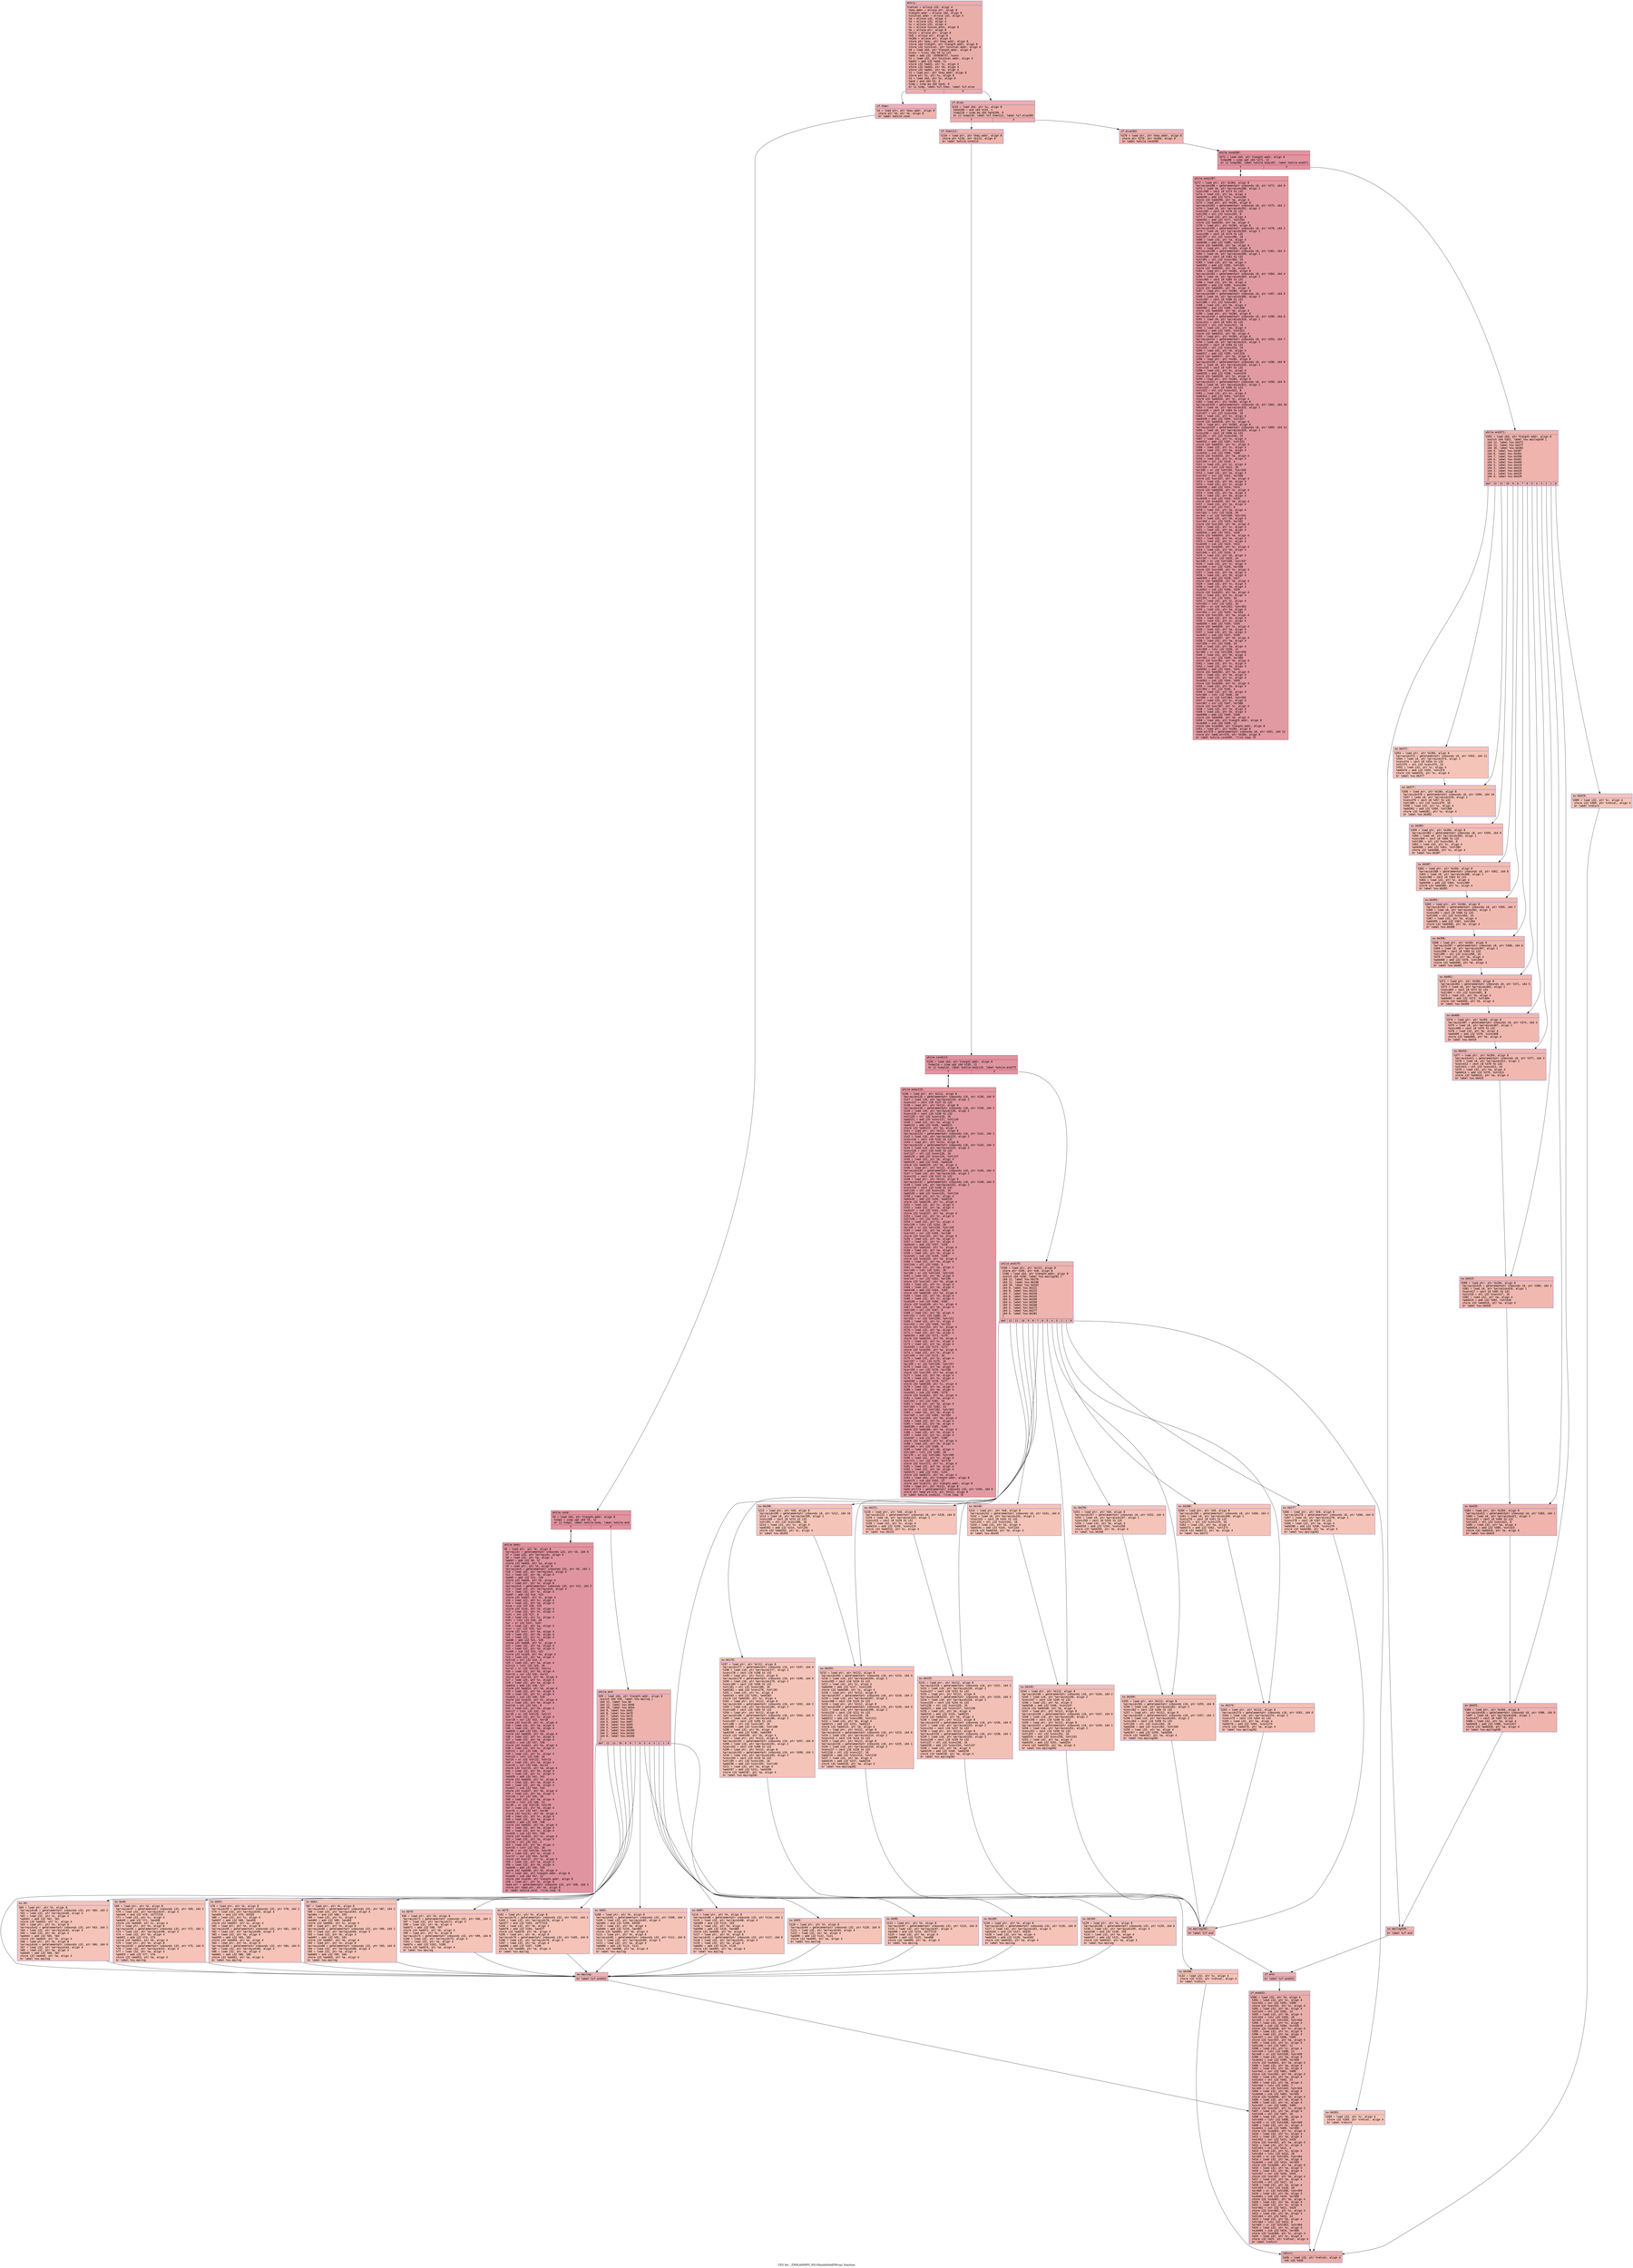 digraph "CFG for '_ZN9LAMMPS_NS10hashlittleEPKvmj' function" {
	label="CFG for '_ZN9LAMMPS_NS10hashlittleEPKvmj' function";

	Node0x5571cad119e0 [shape=record,color="#3d50c3ff", style=filled, fillcolor="#d0473d70" fontname="Courier",label="{entry:\l|  %retval = alloca i32, align 4\l  %key.addr = alloca ptr, align 8\l  %length.addr = alloca i64, align 8\l  %initval.addr = alloca i32, align 4\l  %a = alloca i32, align 4\l  %b = alloca i32, align 4\l  %c = alloca i32, align 4\l  %u = alloca %union.anon, align 8\l  %k = alloca ptr, align 8\l  %k112 = alloca ptr, align 8\l  %k8 = alloca ptr, align 8\l  %k284 = alloca ptr, align 8\l  store ptr %key, ptr %key.addr, align 8\l  store i64 %length, ptr %length.addr, align 8\l  store i32 %initval, ptr %initval.addr, align 4\l  %0 = load i64, ptr %length.addr, align 8\l  %conv = trunc i64 %0 to i32\l  %add = add i32 -559038737, %conv\l  %1 = load i32, ptr %initval.addr, align 4\l  %add1 = add i32 %add, %1\l  store i32 %add1, ptr %c, align 4\l  store i32 %add1, ptr %b, align 4\l  store i32 %add1, ptr %a, align 4\l  %2 = load ptr, ptr %key.addr, align 8\l  store ptr %2, ptr %u, align 8\l  %3 = load i64, ptr %u, align 8\l  %and = and i64 %3, 3\l  %cmp = icmp eq i64 %and, 0\l  br i1 %cmp, label %if.then, label %if.else\l|{<s0>T|<s1>F}}"];
	Node0x5571cad119e0:s0 -> Node0x5571cad15680[tooltip="entry -> if.then\nProbability 37.50%" ];
	Node0x5571cad119e0:s1 -> Node0x5571cad156f0[tooltip="entry -> if.else\nProbability 62.50%" ];
	Node0x5571cad15680 [shape=record,color="#3d50c3ff", style=filled, fillcolor="#d6524470" fontname="Courier",label="{if.then:\l|  %4 = load ptr, ptr %key.addr, align 8\l  store ptr %4, ptr %k, align 8\l  br label %while.cond\l}"];
	Node0x5571cad15680 -> Node0x5571cad15930[tooltip="if.then -> while.cond\nProbability 100.00%" ];
	Node0x5571cad15930 [shape=record,color="#b70d28ff", style=filled, fillcolor="#b70d2870" fontname="Courier",label="{while.cond:\l|  %5 = load i64, ptr %length.addr, align 8\l  %cmp2 = icmp ugt i64 %5, 12\l  br i1 %cmp2, label %while.body, label %while.end\l|{<s0>T|<s1>F}}"];
	Node0x5571cad15930:s0 -> Node0x5571cad15ea0[tooltip="while.cond -> while.body\nProbability 96.88%" ];
	Node0x5571cad15930:s1 -> Node0x5571cad15f20[tooltip="while.cond -> while.end\nProbability 3.12%" ];
	Node0x5571cad15ea0 [shape=record,color="#b70d28ff", style=filled, fillcolor="#b70d2870" fontname="Courier",label="{while.body:\l|  %6 = load ptr, ptr %k, align 8\l  %arrayidx = getelementptr inbounds i32, ptr %6, i64 0\l  %7 = load i32, ptr %arrayidx, align 4\l  %8 = load i32, ptr %a, align 4\l  %add3 = add i32 %8, %7\l  store i32 %add3, ptr %a, align 4\l  %9 = load ptr, ptr %k, align 8\l  %arrayidx4 = getelementptr inbounds i32, ptr %9, i64 1\l  %10 = load i32, ptr %arrayidx4, align 4\l  %11 = load i32, ptr %b, align 4\l  %add5 = add i32 %11, %10\l  store i32 %add5, ptr %b, align 4\l  %12 = load ptr, ptr %k, align 8\l  %arrayidx6 = getelementptr inbounds i32, ptr %12, i64 2\l  %13 = load i32, ptr %arrayidx6, align 4\l  %14 = load i32, ptr %c, align 4\l  %add7 = add i32 %14, %13\l  store i32 %add7, ptr %c, align 4\l  %15 = load i32, ptr %c, align 4\l  %16 = load i32, ptr %a, align 4\l  %sub = sub i32 %16, %15\l  store i32 %sub, ptr %a, align 4\l  %17 = load i32, ptr %c, align 4\l  %shl = shl i32 %17, 4\l  %18 = load i32, ptr %c, align 4\l  %shr = lshr i32 %18, 28\l  %or = or i32 %shl, %shr\l  %19 = load i32, ptr %a, align 4\l  %xor = xor i32 %19, %or\l  store i32 %xor, ptr %a, align 4\l  %20 = load i32, ptr %b, align 4\l  %21 = load i32, ptr %c, align 4\l  %add8 = add i32 %21, %20\l  store i32 %add8, ptr %c, align 4\l  %22 = load i32, ptr %a, align 4\l  %23 = load i32, ptr %b, align 4\l  %sub9 = sub i32 %23, %22\l  store i32 %sub9, ptr %b, align 4\l  %24 = load i32, ptr %a, align 4\l  %shl10 = shl i32 %24, 6\l  %25 = load i32, ptr %a, align 4\l  %shr11 = lshr i32 %25, 26\l  %or12 = or i32 %shl10, %shr11\l  %26 = load i32, ptr %b, align 4\l  %xor13 = xor i32 %26, %or12\l  store i32 %xor13, ptr %b, align 4\l  %27 = load i32, ptr %c, align 4\l  %28 = load i32, ptr %a, align 4\l  %add14 = add i32 %28, %27\l  store i32 %add14, ptr %a, align 4\l  %29 = load i32, ptr %b, align 4\l  %30 = load i32, ptr %c, align 4\l  %sub15 = sub i32 %30, %29\l  store i32 %sub15, ptr %c, align 4\l  %31 = load i32, ptr %b, align 4\l  %shl16 = shl i32 %31, 8\l  %32 = load i32, ptr %b, align 4\l  %shr17 = lshr i32 %32, 24\l  %or18 = or i32 %shl16, %shr17\l  %33 = load i32, ptr %c, align 4\l  %xor19 = xor i32 %33, %or18\l  store i32 %xor19, ptr %c, align 4\l  %34 = load i32, ptr %a, align 4\l  %35 = load i32, ptr %b, align 4\l  %add20 = add i32 %35, %34\l  store i32 %add20, ptr %b, align 4\l  %36 = load i32, ptr %c, align 4\l  %37 = load i32, ptr %a, align 4\l  %sub21 = sub i32 %37, %36\l  store i32 %sub21, ptr %a, align 4\l  %38 = load i32, ptr %c, align 4\l  %shl22 = shl i32 %38, 16\l  %39 = load i32, ptr %c, align 4\l  %shr23 = lshr i32 %39, 16\l  %or24 = or i32 %shl22, %shr23\l  %40 = load i32, ptr %a, align 4\l  %xor25 = xor i32 %40, %or24\l  store i32 %xor25, ptr %a, align 4\l  %41 = load i32, ptr %b, align 4\l  %42 = load i32, ptr %c, align 4\l  %add26 = add i32 %42, %41\l  store i32 %add26, ptr %c, align 4\l  %43 = load i32, ptr %a, align 4\l  %44 = load i32, ptr %b, align 4\l  %sub27 = sub i32 %44, %43\l  store i32 %sub27, ptr %b, align 4\l  %45 = load i32, ptr %a, align 4\l  %shl28 = shl i32 %45, 19\l  %46 = load i32, ptr %a, align 4\l  %shr29 = lshr i32 %46, 13\l  %or30 = or i32 %shl28, %shr29\l  %47 = load i32, ptr %b, align 4\l  %xor31 = xor i32 %47, %or30\l  store i32 %xor31, ptr %b, align 4\l  %48 = load i32, ptr %c, align 4\l  %49 = load i32, ptr %a, align 4\l  %add32 = add i32 %49, %48\l  store i32 %add32, ptr %a, align 4\l  %50 = load i32, ptr %b, align 4\l  %51 = load i32, ptr %c, align 4\l  %sub33 = sub i32 %51, %50\l  store i32 %sub33, ptr %c, align 4\l  %52 = load i32, ptr %b, align 4\l  %shl34 = shl i32 %52, 4\l  %53 = load i32, ptr %b, align 4\l  %shr35 = lshr i32 %53, 28\l  %or36 = or i32 %shl34, %shr35\l  %54 = load i32, ptr %c, align 4\l  %xor37 = xor i32 %54, %or36\l  store i32 %xor37, ptr %c, align 4\l  %55 = load i32, ptr %a, align 4\l  %56 = load i32, ptr %b, align 4\l  %add38 = add i32 %56, %55\l  store i32 %add38, ptr %b, align 4\l  %57 = load i64, ptr %length.addr, align 8\l  %sub39 = sub i64 %57, 12\l  store i64 %sub39, ptr %length.addr, align 8\l  %58 = load ptr, ptr %k, align 8\l  %add.ptr = getelementptr inbounds i32, ptr %58, i64 3\l  store ptr %add.ptr, ptr %k, align 8\l  br label %while.cond, !llvm.loop !6\l}"];
	Node0x5571cad15ea0 -> Node0x5571cad15930[tooltip="while.body -> while.cond\nProbability 100.00%" ];
	Node0x5571cad15f20 [shape=record,color="#3d50c3ff", style=filled, fillcolor="#d6524470" fontname="Courier",label="{while.end:\l|  %59 = load i64, ptr %length.addr, align 8\l  switch i64 %59, label %sw.epilog [\l    i64 12, label %sw.bb\l    i64 11, label %sw.bb46\l    i64 10, label %sw.bb54\l    i64 9, label %sw.bb62\l    i64 8, label %sw.bb70\l    i64 7, label %sw.bb75\l    i64 6, label %sw.bb81\l    i64 5, label %sw.bb87\l    i64 4, label %sw.bb93\l    i64 3, label %sw.bb96\l    i64 2, label %sw.bb100\l    i64 1, label %sw.bb104\l    i64 0, label %sw.bb108\l  ]\l|{<s0>def|<s1>12|<s2>11|<s3>10|<s4>9|<s5>8|<s6>7|<s7>6|<s8>5|<s9>4|<s10>3|<s11>2|<s12>1|<s13>0}}"];
	Node0x5571cad15f20:s0 -> Node0x5571cad1cce0[tooltip="while.end -> sw.epilog\nProbability 7.14%" ];
	Node0x5571cad15f20:s1 -> Node0x5571cad1cd60[tooltip="while.end -> sw.bb\nProbability 7.14%" ];
	Node0x5571cad15f20:s2 -> Node0x5571cad1ce00[tooltip="while.end -> sw.bb46\nProbability 7.14%" ];
	Node0x5571cad15f20:s3 -> Node0x5571cad1cf00[tooltip="while.end -> sw.bb54\nProbability 7.14%" ];
	Node0x5571cad15f20:s4 -> Node0x5571cad1d000[tooltip="while.end -> sw.bb62\nProbability 7.14%" ];
	Node0x5571cad15f20:s5 -> Node0x5571cad1d100[tooltip="while.end -> sw.bb70\nProbability 7.14%" ];
	Node0x5571cad15f20:s6 -> Node0x5571cad1d200[tooltip="while.end -> sw.bb75\nProbability 7.14%" ];
	Node0x5571cad15f20:s7 -> Node0x5571cad1d300[tooltip="while.end -> sw.bb81\nProbability 7.14%" ];
	Node0x5571cad15f20:s8 -> Node0x5571cad1d400[tooltip="while.end -> sw.bb87\nProbability 7.14%" ];
	Node0x5571cad15f20:s9 -> Node0x5571cad1d500[tooltip="while.end -> sw.bb93\nProbability 7.14%" ];
	Node0x5571cad15f20:s10 -> Node0x5571cad1d5d0[tooltip="while.end -> sw.bb96\nProbability 7.14%" ];
	Node0x5571cad15f20:s11 -> Node0x5571cad1d6a0[tooltip="while.end -> sw.bb100\nProbability 7.14%" ];
	Node0x5571cad15f20:s12 -> Node0x5571cad1d780[tooltip="while.end -> sw.bb104\nProbability 7.14%" ];
	Node0x5571cad15f20:s13 -> Node0x5571cad1d860[tooltip="while.end -> sw.bb108\nProbability 7.14%" ];
	Node0x5571cad1cd60 [shape=record,color="#3d50c3ff", style=filled, fillcolor="#e8765c70" fontname="Courier",label="{sw.bb:\l|  %60 = load ptr, ptr %k, align 8\l  %arrayidx40 = getelementptr inbounds i32, ptr %60, i64 2\l  %61 = load i32, ptr %arrayidx40, align 4\l  %62 = load i32, ptr %c, align 4\l  %add41 = add i32 %62, %61\l  store i32 %add41, ptr %c, align 4\l  %63 = load ptr, ptr %k, align 8\l  %arrayidx42 = getelementptr inbounds i32, ptr %63, i64 1\l  %64 = load i32, ptr %arrayidx42, align 4\l  %65 = load i32, ptr %b, align 4\l  %add43 = add i32 %65, %64\l  store i32 %add43, ptr %b, align 4\l  %66 = load ptr, ptr %k, align 8\l  %arrayidx44 = getelementptr inbounds i32, ptr %66, i64 0\l  %67 = load i32, ptr %arrayidx44, align 4\l  %68 = load i32, ptr %a, align 4\l  %add45 = add i32 %68, %67\l  store i32 %add45, ptr %a, align 4\l  br label %sw.epilog\l}"];
	Node0x5571cad1cd60 -> Node0x5571cad1cce0[tooltip="sw.bb -> sw.epilog\nProbability 100.00%" ];
	Node0x5571cad1ce00 [shape=record,color="#3d50c3ff", style=filled, fillcolor="#e8765c70" fontname="Courier",label="{sw.bb46:\l|  %69 = load ptr, ptr %k, align 8\l  %arrayidx47 = getelementptr inbounds i32, ptr %69, i64 2\l  %70 = load i32, ptr %arrayidx47, align 4\l  %and48 = and i32 %70, 16777215\l  %71 = load i32, ptr %c, align 4\l  %add49 = add i32 %71, %and48\l  store i32 %add49, ptr %c, align 4\l  %72 = load ptr, ptr %k, align 8\l  %arrayidx50 = getelementptr inbounds i32, ptr %72, i64 1\l  %73 = load i32, ptr %arrayidx50, align 4\l  %74 = load i32, ptr %b, align 4\l  %add51 = add i32 %74, %73\l  store i32 %add51, ptr %b, align 4\l  %75 = load ptr, ptr %k, align 8\l  %arrayidx52 = getelementptr inbounds i32, ptr %75, i64 0\l  %76 = load i32, ptr %arrayidx52, align 4\l  %77 = load i32, ptr %a, align 4\l  %add53 = add i32 %77, %76\l  store i32 %add53, ptr %a, align 4\l  br label %sw.epilog\l}"];
	Node0x5571cad1ce00 -> Node0x5571cad1cce0[tooltip="sw.bb46 -> sw.epilog\nProbability 100.00%" ];
	Node0x5571cad1cf00 [shape=record,color="#3d50c3ff", style=filled, fillcolor="#e8765c70" fontname="Courier",label="{sw.bb54:\l|  %78 = load ptr, ptr %k, align 8\l  %arrayidx55 = getelementptr inbounds i32, ptr %78, i64 2\l  %79 = load i32, ptr %arrayidx55, align 4\l  %and56 = and i32 %79, 65535\l  %80 = load i32, ptr %c, align 4\l  %add57 = add i32 %80, %and56\l  store i32 %add57, ptr %c, align 4\l  %81 = load ptr, ptr %k, align 8\l  %arrayidx58 = getelementptr inbounds i32, ptr %81, i64 1\l  %82 = load i32, ptr %arrayidx58, align 4\l  %83 = load i32, ptr %b, align 4\l  %add59 = add i32 %83, %82\l  store i32 %add59, ptr %b, align 4\l  %84 = load ptr, ptr %k, align 8\l  %arrayidx60 = getelementptr inbounds i32, ptr %84, i64 0\l  %85 = load i32, ptr %arrayidx60, align 4\l  %86 = load i32, ptr %a, align 4\l  %add61 = add i32 %86, %85\l  store i32 %add61, ptr %a, align 4\l  br label %sw.epilog\l}"];
	Node0x5571cad1cf00 -> Node0x5571cad1cce0[tooltip="sw.bb54 -> sw.epilog\nProbability 100.00%" ];
	Node0x5571cad1d000 [shape=record,color="#3d50c3ff", style=filled, fillcolor="#e8765c70" fontname="Courier",label="{sw.bb62:\l|  %87 = load ptr, ptr %k, align 8\l  %arrayidx63 = getelementptr inbounds i32, ptr %87, i64 2\l  %88 = load i32, ptr %arrayidx63, align 4\l  %and64 = and i32 %88, 255\l  %89 = load i32, ptr %c, align 4\l  %add65 = add i32 %89, %and64\l  store i32 %add65, ptr %c, align 4\l  %90 = load ptr, ptr %k, align 8\l  %arrayidx66 = getelementptr inbounds i32, ptr %90, i64 1\l  %91 = load i32, ptr %arrayidx66, align 4\l  %92 = load i32, ptr %b, align 4\l  %add67 = add i32 %92, %91\l  store i32 %add67, ptr %b, align 4\l  %93 = load ptr, ptr %k, align 8\l  %arrayidx68 = getelementptr inbounds i32, ptr %93, i64 0\l  %94 = load i32, ptr %arrayidx68, align 4\l  %95 = load i32, ptr %a, align 4\l  %add69 = add i32 %95, %94\l  store i32 %add69, ptr %a, align 4\l  br label %sw.epilog\l}"];
	Node0x5571cad1d000 -> Node0x5571cad1cce0[tooltip="sw.bb62 -> sw.epilog\nProbability 100.00%" ];
	Node0x5571cad1d100 [shape=record,color="#3d50c3ff", style=filled, fillcolor="#e8765c70" fontname="Courier",label="{sw.bb70:\l|  %96 = load ptr, ptr %k, align 8\l  %arrayidx71 = getelementptr inbounds i32, ptr %96, i64 1\l  %97 = load i32, ptr %arrayidx71, align 4\l  %98 = load i32, ptr %b, align 4\l  %add72 = add i32 %98, %97\l  store i32 %add72, ptr %b, align 4\l  %99 = load ptr, ptr %k, align 8\l  %arrayidx73 = getelementptr inbounds i32, ptr %99, i64 0\l  %100 = load i32, ptr %arrayidx73, align 4\l  %101 = load i32, ptr %a, align 4\l  %add74 = add i32 %101, %100\l  store i32 %add74, ptr %a, align 4\l  br label %sw.epilog\l}"];
	Node0x5571cad1d100 -> Node0x5571cad1cce0[tooltip="sw.bb70 -> sw.epilog\nProbability 100.00%" ];
	Node0x5571cad1d200 [shape=record,color="#3d50c3ff", style=filled, fillcolor="#e8765c70" fontname="Courier",label="{sw.bb75:\l|  %102 = load ptr, ptr %k, align 8\l  %arrayidx76 = getelementptr inbounds i32, ptr %102, i64 1\l  %103 = load i32, ptr %arrayidx76, align 4\l  %and77 = and i32 %103, 16777215\l  %104 = load i32, ptr %b, align 4\l  %add78 = add i32 %104, %and77\l  store i32 %add78, ptr %b, align 4\l  %105 = load ptr, ptr %k, align 8\l  %arrayidx79 = getelementptr inbounds i32, ptr %105, i64 0\l  %106 = load i32, ptr %arrayidx79, align 4\l  %107 = load i32, ptr %a, align 4\l  %add80 = add i32 %107, %106\l  store i32 %add80, ptr %a, align 4\l  br label %sw.epilog\l}"];
	Node0x5571cad1d200 -> Node0x5571cad1cce0[tooltip="sw.bb75 -> sw.epilog\nProbability 100.00%" ];
	Node0x5571cad1d300 [shape=record,color="#3d50c3ff", style=filled, fillcolor="#e8765c70" fontname="Courier",label="{sw.bb81:\l|  %108 = load ptr, ptr %k, align 8\l  %arrayidx82 = getelementptr inbounds i32, ptr %108, i64 1\l  %109 = load i32, ptr %arrayidx82, align 4\l  %and83 = and i32 %109, 65535\l  %110 = load i32, ptr %b, align 4\l  %add84 = add i32 %110, %and83\l  store i32 %add84, ptr %b, align 4\l  %111 = load ptr, ptr %k, align 8\l  %arrayidx85 = getelementptr inbounds i32, ptr %111, i64 0\l  %112 = load i32, ptr %arrayidx85, align 4\l  %113 = load i32, ptr %a, align 4\l  %add86 = add i32 %113, %112\l  store i32 %add86, ptr %a, align 4\l  br label %sw.epilog\l}"];
	Node0x5571cad1d300 -> Node0x5571cad1cce0[tooltip="sw.bb81 -> sw.epilog\nProbability 100.00%" ];
	Node0x5571cad1d400 [shape=record,color="#3d50c3ff", style=filled, fillcolor="#e8765c70" fontname="Courier",label="{sw.bb87:\l|  %114 = load ptr, ptr %k, align 8\l  %arrayidx88 = getelementptr inbounds i32, ptr %114, i64 1\l  %115 = load i32, ptr %arrayidx88, align 4\l  %and89 = and i32 %115, 255\l  %116 = load i32, ptr %b, align 4\l  %add90 = add i32 %116, %and89\l  store i32 %add90, ptr %b, align 4\l  %117 = load ptr, ptr %k, align 8\l  %arrayidx91 = getelementptr inbounds i32, ptr %117, i64 0\l  %118 = load i32, ptr %arrayidx91, align 4\l  %119 = load i32, ptr %a, align 4\l  %add92 = add i32 %119, %118\l  store i32 %add92, ptr %a, align 4\l  br label %sw.epilog\l}"];
	Node0x5571cad1d400 -> Node0x5571cad1cce0[tooltip="sw.bb87 -> sw.epilog\nProbability 100.00%" ];
	Node0x5571cad1d500 [shape=record,color="#3d50c3ff", style=filled, fillcolor="#e8765c70" fontname="Courier",label="{sw.bb93:\l|  %120 = load ptr, ptr %k, align 8\l  %arrayidx94 = getelementptr inbounds i32, ptr %120, i64 0\l  %121 = load i32, ptr %arrayidx94, align 4\l  %122 = load i32, ptr %a, align 4\l  %add95 = add i32 %122, %121\l  store i32 %add95, ptr %a, align 4\l  br label %sw.epilog\l}"];
	Node0x5571cad1d500 -> Node0x5571cad1cce0[tooltip="sw.bb93 -> sw.epilog\nProbability 100.00%" ];
	Node0x5571cad1d5d0 [shape=record,color="#3d50c3ff", style=filled, fillcolor="#e8765c70" fontname="Courier",label="{sw.bb96:\l|  %123 = load ptr, ptr %k, align 8\l  %arrayidx97 = getelementptr inbounds i32, ptr %123, i64 0\l  %124 = load i32, ptr %arrayidx97, align 4\l  %and98 = and i32 %124, 16777215\l  %125 = load i32, ptr %a, align 4\l  %add99 = add i32 %125, %and98\l  store i32 %add99, ptr %a, align 4\l  br label %sw.epilog\l}"];
	Node0x5571cad1d5d0 -> Node0x5571cad1cce0[tooltip="sw.bb96 -> sw.epilog\nProbability 100.00%" ];
	Node0x5571cad1d6a0 [shape=record,color="#3d50c3ff", style=filled, fillcolor="#e8765c70" fontname="Courier",label="{sw.bb100:\l|  %126 = load ptr, ptr %k, align 8\l  %arrayidx101 = getelementptr inbounds i32, ptr %126, i64 0\l  %127 = load i32, ptr %arrayidx101, align 4\l  %and102 = and i32 %127, 65535\l  %128 = load i32, ptr %a, align 4\l  %add103 = add i32 %128, %and102\l  store i32 %add103, ptr %a, align 4\l  br label %sw.epilog\l}"];
	Node0x5571cad1d6a0 -> Node0x5571cad1cce0[tooltip="sw.bb100 -> sw.epilog\nProbability 100.00%" ];
	Node0x5571cad1d780 [shape=record,color="#3d50c3ff", style=filled, fillcolor="#e8765c70" fontname="Courier",label="{sw.bb104:\l|  %129 = load ptr, ptr %k, align 8\l  %arrayidx105 = getelementptr inbounds i32, ptr %129, i64 0\l  %130 = load i32, ptr %arrayidx105, align 4\l  %and106 = and i32 %130, 255\l  %131 = load i32, ptr %a, align 4\l  %add107 = add i32 %131, %and106\l  store i32 %add107, ptr %a, align 4\l  br label %sw.epilog\l}"];
	Node0x5571cad1d780 -> Node0x5571cad1cce0[tooltip="sw.bb104 -> sw.epilog\nProbability 100.00%" ];
	Node0x5571cad1d860 [shape=record,color="#3d50c3ff", style=filled, fillcolor="#e8765c70" fontname="Courier",label="{sw.bb108:\l|  %132 = load i32, ptr %c, align 4\l  store i32 %132, ptr %retval, align 4\l  br label %return\l}"];
	Node0x5571cad1d860 -> Node0x5571cad25780[tooltip="sw.bb108 -> return\nProbability 100.00%" ];
	Node0x5571cad1cce0 [shape=record,color="#3d50c3ff", style=filled, fillcolor="#d6524470" fontname="Courier",label="{sw.epilog:\l|  br label %if.end431\l}"];
	Node0x5571cad1cce0 -> Node0x5571cad25860[tooltip="sw.epilog -> if.end431\nProbability 100.00%" ];
	Node0x5571cad156f0 [shape=record,color="#3d50c3ff", style=filled, fillcolor="#d24b4070" fontname="Courier",label="{if.else:\l|  %133 = load i64, ptr %u, align 8\l  %and109 = and i64 %133, 1\l  %cmp110 = icmp eq i64 %and109, 0\l  br i1 %cmp110, label %if.then111, label %if.else283\l|{<s0>T|<s1>F}}"];
	Node0x5571cad156f0:s0 -> Node0x5571cad25b30[tooltip="if.else -> if.then111\nProbability 50.00%" ];
	Node0x5571cad156f0:s1 -> Node0x5571cad25bb0[tooltip="if.else -> if.else283\nProbability 50.00%" ];
	Node0x5571cad25b30 [shape=record,color="#3d50c3ff", style=filled, fillcolor="#d8564670" fontname="Courier",label="{if.then111:\l|  %134 = load ptr, ptr %key.addr, align 8\l  store ptr %134, ptr %k112, align 8\l  br label %while.cond113\l}"];
	Node0x5571cad25b30 -> Node0x5571cad25e00[tooltip="if.then111 -> while.cond113\nProbability 100.00%" ];
	Node0x5571cad25e00 [shape=record,color="#b70d28ff", style=filled, fillcolor="#b70d2870" fontname="Courier",label="{while.cond113:\l|  %135 = load i64, ptr %length.addr, align 8\l  %cmp114 = icmp ugt i64 %135, 12\l  br i1 %cmp114, label %while.body115, label %while.end175\l|{<s0>T|<s1>F}}"];
	Node0x5571cad25e00:s0 -> Node0x5571cad26020[tooltip="while.cond113 -> while.body115\nProbability 96.88%" ];
	Node0x5571cad25e00:s1 -> Node0x5571cad260a0[tooltip="while.cond113 -> while.end175\nProbability 3.12%" ];
	Node0x5571cad26020 [shape=record,color="#b70d28ff", style=filled, fillcolor="#bb1b2c70" fontname="Courier",label="{while.body115:\l|  %136 = load ptr, ptr %k112, align 8\l  %arrayidx116 = getelementptr inbounds i16, ptr %136, i64 0\l  %137 = load i16, ptr %arrayidx116, align 2\l  %conv117 = zext i16 %137 to i32\l  %138 = load ptr, ptr %k112, align 8\l  %arrayidx118 = getelementptr inbounds i16, ptr %138, i64 1\l  %139 = load i16, ptr %arrayidx118, align 2\l  %conv119 = zext i16 %139 to i32\l  %shl120 = shl i32 %conv119, 16\l  %add121 = add i32 %conv117, %shl120\l  %140 = load i32, ptr %a, align 4\l  %add122 = add i32 %140, %add121\l  store i32 %add122, ptr %a, align 4\l  %141 = load ptr, ptr %k112, align 8\l  %arrayidx123 = getelementptr inbounds i16, ptr %141, i64 2\l  %142 = load i16, ptr %arrayidx123, align 2\l  %conv124 = zext i16 %142 to i32\l  %143 = load ptr, ptr %k112, align 8\l  %arrayidx125 = getelementptr inbounds i16, ptr %143, i64 3\l  %144 = load i16, ptr %arrayidx125, align 2\l  %conv126 = zext i16 %144 to i32\l  %shl127 = shl i32 %conv126, 16\l  %add128 = add i32 %conv124, %shl127\l  %145 = load i32, ptr %b, align 4\l  %add129 = add i32 %145, %add128\l  store i32 %add129, ptr %b, align 4\l  %146 = load ptr, ptr %k112, align 8\l  %arrayidx130 = getelementptr inbounds i16, ptr %146, i64 4\l  %147 = load i16, ptr %arrayidx130, align 2\l  %conv131 = zext i16 %147 to i32\l  %148 = load ptr, ptr %k112, align 8\l  %arrayidx132 = getelementptr inbounds i16, ptr %148, i64 5\l  %149 = load i16, ptr %arrayidx132, align 2\l  %conv133 = zext i16 %149 to i32\l  %shl134 = shl i32 %conv133, 16\l  %add135 = add i32 %conv131, %shl134\l  %150 = load i32, ptr %c, align 4\l  %add136 = add i32 %150, %add135\l  store i32 %add136, ptr %c, align 4\l  %151 = load i32, ptr %c, align 4\l  %152 = load i32, ptr %a, align 4\l  %sub137 = sub i32 %152, %151\l  store i32 %sub137, ptr %a, align 4\l  %153 = load i32, ptr %c, align 4\l  %shl138 = shl i32 %153, 4\l  %154 = load i32, ptr %c, align 4\l  %shr139 = lshr i32 %154, 28\l  %or140 = or i32 %shl138, %shr139\l  %155 = load i32, ptr %a, align 4\l  %xor141 = xor i32 %155, %or140\l  store i32 %xor141, ptr %a, align 4\l  %156 = load i32, ptr %b, align 4\l  %157 = load i32, ptr %c, align 4\l  %add142 = add i32 %157, %156\l  store i32 %add142, ptr %c, align 4\l  %158 = load i32, ptr %a, align 4\l  %159 = load i32, ptr %b, align 4\l  %sub143 = sub i32 %159, %158\l  store i32 %sub143, ptr %b, align 4\l  %160 = load i32, ptr %a, align 4\l  %shl144 = shl i32 %160, 6\l  %161 = load i32, ptr %a, align 4\l  %shr145 = lshr i32 %161, 26\l  %or146 = or i32 %shl144, %shr145\l  %162 = load i32, ptr %b, align 4\l  %xor147 = xor i32 %162, %or146\l  store i32 %xor147, ptr %b, align 4\l  %163 = load i32, ptr %c, align 4\l  %164 = load i32, ptr %a, align 4\l  %add148 = add i32 %164, %163\l  store i32 %add148, ptr %a, align 4\l  %165 = load i32, ptr %b, align 4\l  %166 = load i32, ptr %c, align 4\l  %sub149 = sub i32 %166, %165\l  store i32 %sub149, ptr %c, align 4\l  %167 = load i32, ptr %b, align 4\l  %shl150 = shl i32 %167, 8\l  %168 = load i32, ptr %b, align 4\l  %shr151 = lshr i32 %168, 24\l  %or152 = or i32 %shl150, %shr151\l  %169 = load i32, ptr %c, align 4\l  %xor153 = xor i32 %169, %or152\l  store i32 %xor153, ptr %c, align 4\l  %170 = load i32, ptr %a, align 4\l  %171 = load i32, ptr %b, align 4\l  %add154 = add i32 %171, %170\l  store i32 %add154, ptr %b, align 4\l  %172 = load i32, ptr %c, align 4\l  %173 = load i32, ptr %a, align 4\l  %sub155 = sub i32 %173, %172\l  store i32 %sub155, ptr %a, align 4\l  %174 = load i32, ptr %c, align 4\l  %shl156 = shl i32 %174, 16\l  %175 = load i32, ptr %c, align 4\l  %shr157 = lshr i32 %175, 16\l  %or158 = or i32 %shl156, %shr157\l  %176 = load i32, ptr %a, align 4\l  %xor159 = xor i32 %176, %or158\l  store i32 %xor159, ptr %a, align 4\l  %177 = load i32, ptr %b, align 4\l  %178 = load i32, ptr %c, align 4\l  %add160 = add i32 %178, %177\l  store i32 %add160, ptr %c, align 4\l  %179 = load i32, ptr %a, align 4\l  %180 = load i32, ptr %b, align 4\l  %sub161 = sub i32 %180, %179\l  store i32 %sub161, ptr %b, align 4\l  %181 = load i32, ptr %a, align 4\l  %shl162 = shl i32 %181, 19\l  %182 = load i32, ptr %a, align 4\l  %shr163 = lshr i32 %182, 13\l  %or164 = or i32 %shl162, %shr163\l  %183 = load i32, ptr %b, align 4\l  %xor165 = xor i32 %183, %or164\l  store i32 %xor165, ptr %b, align 4\l  %184 = load i32, ptr %c, align 4\l  %185 = load i32, ptr %a, align 4\l  %add166 = add i32 %185, %184\l  store i32 %add166, ptr %a, align 4\l  %186 = load i32, ptr %b, align 4\l  %187 = load i32, ptr %c, align 4\l  %sub167 = sub i32 %187, %186\l  store i32 %sub167, ptr %c, align 4\l  %188 = load i32, ptr %b, align 4\l  %shl168 = shl i32 %188, 4\l  %189 = load i32, ptr %b, align 4\l  %shr169 = lshr i32 %189, 28\l  %or170 = or i32 %shl168, %shr169\l  %190 = load i32, ptr %c, align 4\l  %xor171 = xor i32 %190, %or170\l  store i32 %xor171, ptr %c, align 4\l  %191 = load i32, ptr %a, align 4\l  %192 = load i32, ptr %b, align 4\l  %add172 = add i32 %192, %191\l  store i32 %add172, ptr %b, align 4\l  %193 = load i64, ptr %length.addr, align 8\l  %sub173 = sub i64 %193, 12\l  store i64 %sub173, ptr %length.addr, align 8\l  %194 = load ptr, ptr %k112, align 8\l  %add.ptr174 = getelementptr inbounds i16, ptr %194, i64 6\l  store ptr %add.ptr174, ptr %k112, align 8\l  br label %while.cond113, !llvm.loop !8\l}"];
	Node0x5571cad26020 -> Node0x5571cad25e00[tooltip="while.body115 -> while.cond113\nProbability 100.00%" ];
	Node0x5571cad260a0 [shape=record,color="#3d50c3ff", style=filled, fillcolor="#d8564670" fontname="Courier",label="{while.end175:\l|  %195 = load ptr, ptr %k112, align 8\l  store ptr %195, ptr %k8, align 8\l  %196 = load i64, ptr %length.addr, align 8\l  switch i64 %196, label %sw.epilog282 [\l    i64 12, label %sw.bb176\l    i64 11, label %sw.bb198\l    i64 10, label %sw.bb203\l    i64 9, label %sw.bb221\l    i64 8, label %sw.bb225\l    i64 7, label %sw.bb240\l    i64 6, label %sw.bb245\l    i64 5, label %sw.bb256\l    i64 4, label %sw.bb260\l    i64 3, label %sw.bb268\l    i64 2, label %sw.bb273\l    i64 1, label %sw.bb277\l    i64 0, label %sw.bb281\l  ]\l|{<s0>def|<s1>12|<s2>11|<s3>10|<s4>9|<s5>8|<s6>7|<s7>6|<s8>5|<s9>4|<s10>3|<s11>2|<s12>1|<s13>0}}"];
	Node0x5571cad260a0:s0 -> Node0x5571cad221e0[tooltip="while.end175 -> sw.epilog282\nProbability 7.14%" ];
	Node0x5571cad260a0:s1 -> Node0x5571cad22260[tooltip="while.end175 -> sw.bb176\nProbability 7.14%" ];
	Node0x5571cad260a0:s2 -> Node0x5571cad222e0[tooltip="while.end175 -> sw.bb198\nProbability 7.14%" ];
	Node0x5571cad260a0:s3 -> Node0x5571cad22360[tooltip="while.end175 -> sw.bb203\nProbability 7.14%" ];
	Node0x5571cad260a0:s4 -> Node0x5571cad223e0[tooltip="while.end175 -> sw.bb221\nProbability 7.14%" ];
	Node0x5571cad260a0:s5 -> Node0x5571cad22460[tooltip="while.end175 -> sw.bb225\nProbability 7.14%" ];
	Node0x5571cad260a0:s6 -> Node0x5571cad224e0[tooltip="while.end175 -> sw.bb240\nProbability 7.14%" ];
	Node0x5571cad260a0:s7 -> Node0x5571cad22560[tooltip="while.end175 -> sw.bb245\nProbability 7.14%" ];
	Node0x5571cad260a0:s8 -> Node0x5571cad225e0[tooltip="while.end175 -> sw.bb256\nProbability 7.14%" ];
	Node0x5571cad260a0:s9 -> Node0x5571cad22660[tooltip="while.end175 -> sw.bb260\nProbability 7.14%" ];
	Node0x5571cad260a0:s10 -> Node0x5571cad226e0[tooltip="while.end175 -> sw.bb268\nProbability 7.14%" ];
	Node0x5571cad260a0:s11 -> Node0x5571cad22760[tooltip="while.end175 -> sw.bb273\nProbability 7.14%" ];
	Node0x5571cad260a0:s12 -> Node0x5571cad227e0[tooltip="while.end175 -> sw.bb277\nProbability 7.14%" ];
	Node0x5571cad260a0:s13 -> Node0x5571cad22860[tooltip="while.end175 -> sw.bb281\nProbability 7.14%" ];
	Node0x5571cad22260 [shape=record,color="#3d50c3ff", style=filled, fillcolor="#e97a5f70" fontname="Courier",label="{sw.bb176:\l|  %197 = load ptr, ptr %k112, align 8\l  %arrayidx177 = getelementptr inbounds i16, ptr %197, i64 4\l  %198 = load i16, ptr %arrayidx177, align 2\l  %conv178 = zext i16 %198 to i32\l  %199 = load ptr, ptr %k112, align 8\l  %arrayidx179 = getelementptr inbounds i16, ptr %199, i64 5\l  %200 = load i16, ptr %arrayidx179, align 2\l  %conv180 = zext i16 %200 to i32\l  %shl181 = shl i32 %conv180, 16\l  %add182 = add i32 %conv178, %shl181\l  %201 = load i32, ptr %c, align 4\l  %add183 = add i32 %201, %add182\l  store i32 %add183, ptr %c, align 4\l  %202 = load ptr, ptr %k112, align 8\l  %arrayidx184 = getelementptr inbounds i16, ptr %202, i64 2\l  %203 = load i16, ptr %arrayidx184, align 2\l  %conv185 = zext i16 %203 to i32\l  %204 = load ptr, ptr %k112, align 8\l  %arrayidx186 = getelementptr inbounds i16, ptr %204, i64 3\l  %205 = load i16, ptr %arrayidx186, align 2\l  %conv187 = zext i16 %205 to i32\l  %shl188 = shl i32 %conv187, 16\l  %add189 = add i32 %conv185, %shl188\l  %206 = load i32, ptr %b, align 4\l  %add190 = add i32 %206, %add189\l  store i32 %add190, ptr %b, align 4\l  %207 = load ptr, ptr %k112, align 8\l  %arrayidx191 = getelementptr inbounds i16, ptr %207, i64 0\l  %208 = load i16, ptr %arrayidx191, align 2\l  %conv192 = zext i16 %208 to i32\l  %209 = load ptr, ptr %k112, align 8\l  %arrayidx193 = getelementptr inbounds i16, ptr %209, i64 1\l  %210 = load i16, ptr %arrayidx193, align 2\l  %conv194 = zext i16 %210 to i32\l  %shl195 = shl i32 %conv194, 16\l  %add196 = add i32 %conv192, %shl195\l  %211 = load i32, ptr %a, align 4\l  %add197 = add i32 %211, %add196\l  store i32 %add197, ptr %a, align 4\l  br label %sw.epilog282\l}"];
	Node0x5571cad22260 -> Node0x5571cad221e0[tooltip="sw.bb176 -> sw.epilog282\nProbability 100.00%" ];
	Node0x5571cad222e0 [shape=record,color="#3d50c3ff", style=filled, fillcolor="#e97a5f70" fontname="Courier",label="{sw.bb198:\l|  %212 = load ptr, ptr %k8, align 8\l  %arrayidx199 = getelementptr inbounds i8, ptr %212, i64 10\l  %213 = load i8, ptr %arrayidx199, align 1\l  %conv200 = zext i8 %213 to i32\l  %shl201 = shl i32 %conv200, 16\l  %214 = load i32, ptr %c, align 4\l  %add202 = add i32 %214, %shl201\l  store i32 %add202, ptr %c, align 4\l  br label %sw.bb203\l}"];
	Node0x5571cad222e0 -> Node0x5571cad22360[tooltip="sw.bb198 -> sw.bb203\nProbability 100.00%" ];
	Node0x5571cad22360 [shape=record,color="#3d50c3ff", style=filled, fillcolor="#e5705870" fontname="Courier",label="{sw.bb203:\l|  %215 = load ptr, ptr %k112, align 8\l  %arrayidx204 = getelementptr inbounds i16, ptr %215, i64 4\l  %216 = load i16, ptr %arrayidx204, align 2\l  %conv205 = zext i16 %216 to i32\l  %217 = load i32, ptr %c, align 4\l  %add206 = add i32 %217, %conv205\l  store i32 %add206, ptr %c, align 4\l  %218 = load ptr, ptr %k112, align 8\l  %arrayidx207 = getelementptr inbounds i16, ptr %218, i64 2\l  %219 = load i16, ptr %arrayidx207, align 2\l  %conv208 = zext i16 %219 to i32\l  %220 = load ptr, ptr %k112, align 8\l  %arrayidx209 = getelementptr inbounds i16, ptr %220, i64 3\l  %221 = load i16, ptr %arrayidx209, align 2\l  %conv210 = zext i16 %221 to i32\l  %shl211 = shl i32 %conv210, 16\l  %add212 = add i32 %conv208, %shl211\l  %222 = load i32, ptr %b, align 4\l  %add213 = add i32 %222, %add212\l  store i32 %add213, ptr %b, align 4\l  %223 = load ptr, ptr %k112, align 8\l  %arrayidx214 = getelementptr inbounds i16, ptr %223, i64 0\l  %224 = load i16, ptr %arrayidx214, align 2\l  %conv215 = zext i16 %224 to i32\l  %225 = load ptr, ptr %k112, align 8\l  %arrayidx216 = getelementptr inbounds i16, ptr %225, i64 1\l  %226 = load i16, ptr %arrayidx216, align 2\l  %conv217 = zext i16 %226 to i32\l  %shl218 = shl i32 %conv217, 16\l  %add219 = add i32 %conv215, %shl218\l  %227 = load i32, ptr %a, align 4\l  %add220 = add i32 %227, %add219\l  store i32 %add220, ptr %a, align 4\l  br label %sw.epilog282\l}"];
	Node0x5571cad22360 -> Node0x5571cad221e0[tooltip="sw.bb203 -> sw.epilog282\nProbability 100.00%" ];
	Node0x5571cad223e0 [shape=record,color="#3d50c3ff", style=filled, fillcolor="#e97a5f70" fontname="Courier",label="{sw.bb221:\l|  %228 = load ptr, ptr %k8, align 8\l  %arrayidx222 = getelementptr inbounds i8, ptr %228, i64 8\l  %229 = load i8, ptr %arrayidx222, align 1\l  %conv223 = zext i8 %229 to i32\l  %230 = load i32, ptr %c, align 4\l  %add224 = add i32 %230, %conv223\l  store i32 %add224, ptr %c, align 4\l  br label %sw.bb225\l}"];
	Node0x5571cad223e0 -> Node0x5571cad22460[tooltip="sw.bb221 -> sw.bb225\nProbability 100.00%" ];
	Node0x5571cad22460 [shape=record,color="#3d50c3ff", style=filled, fillcolor="#e5705870" fontname="Courier",label="{sw.bb225:\l|  %231 = load ptr, ptr %k112, align 8\l  %arrayidx226 = getelementptr inbounds i16, ptr %231, i64 2\l  %232 = load i16, ptr %arrayidx226, align 2\l  %conv227 = zext i16 %232 to i32\l  %233 = load ptr, ptr %k112, align 8\l  %arrayidx228 = getelementptr inbounds i16, ptr %233, i64 3\l  %234 = load i16, ptr %arrayidx228, align 2\l  %conv229 = zext i16 %234 to i32\l  %shl230 = shl i32 %conv229, 16\l  %add231 = add i32 %conv227, %shl230\l  %235 = load i32, ptr %b, align 4\l  %add232 = add i32 %235, %add231\l  store i32 %add232, ptr %b, align 4\l  %236 = load ptr, ptr %k112, align 8\l  %arrayidx233 = getelementptr inbounds i16, ptr %236, i64 0\l  %237 = load i16, ptr %arrayidx233, align 2\l  %conv234 = zext i16 %237 to i32\l  %238 = load ptr, ptr %k112, align 8\l  %arrayidx235 = getelementptr inbounds i16, ptr %238, i64 1\l  %239 = load i16, ptr %arrayidx235, align 2\l  %conv236 = zext i16 %239 to i32\l  %shl237 = shl i32 %conv236, 16\l  %add238 = add i32 %conv234, %shl237\l  %240 = load i32, ptr %a, align 4\l  %add239 = add i32 %240, %add238\l  store i32 %add239, ptr %a, align 4\l  br label %sw.epilog282\l}"];
	Node0x5571cad22460 -> Node0x5571cad221e0[tooltip="sw.bb225 -> sw.epilog282\nProbability 100.00%" ];
	Node0x5571cad224e0 [shape=record,color="#3d50c3ff", style=filled, fillcolor="#e97a5f70" fontname="Courier",label="{sw.bb240:\l|  %241 = load ptr, ptr %k8, align 8\l  %arrayidx241 = getelementptr inbounds i8, ptr %241, i64 6\l  %242 = load i8, ptr %arrayidx241, align 1\l  %conv242 = zext i8 %242 to i32\l  %shl243 = shl i32 %conv242, 16\l  %243 = load i32, ptr %b, align 4\l  %add244 = add i32 %243, %shl243\l  store i32 %add244, ptr %b, align 4\l  br label %sw.bb245\l}"];
	Node0x5571cad224e0 -> Node0x5571cad22560[tooltip="sw.bb240 -> sw.bb245\nProbability 100.00%" ];
	Node0x5571cad22560 [shape=record,color="#3d50c3ff", style=filled, fillcolor="#e5705870" fontname="Courier",label="{sw.bb245:\l|  %244 = load ptr, ptr %k112, align 8\l  %arrayidx246 = getelementptr inbounds i16, ptr %244, i64 2\l  %245 = load i16, ptr %arrayidx246, align 2\l  %conv247 = zext i16 %245 to i32\l  %246 = load i32, ptr %b, align 4\l  %add248 = add i32 %246, %conv247\l  store i32 %add248, ptr %b, align 4\l  %247 = load ptr, ptr %k112, align 8\l  %arrayidx249 = getelementptr inbounds i16, ptr %247, i64 0\l  %248 = load i16, ptr %arrayidx249, align 2\l  %conv250 = zext i16 %248 to i32\l  %249 = load ptr, ptr %k112, align 8\l  %arrayidx251 = getelementptr inbounds i16, ptr %249, i64 1\l  %250 = load i16, ptr %arrayidx251, align 2\l  %conv252 = zext i16 %250 to i32\l  %shl253 = shl i32 %conv252, 16\l  %add254 = add i32 %conv250, %shl253\l  %251 = load i32, ptr %a, align 4\l  %add255 = add i32 %251, %add254\l  store i32 %add255, ptr %a, align 4\l  br label %sw.epilog282\l}"];
	Node0x5571cad22560 -> Node0x5571cad221e0[tooltip="sw.bb245 -> sw.epilog282\nProbability 100.00%" ];
	Node0x5571cad225e0 [shape=record,color="#3d50c3ff", style=filled, fillcolor="#e97a5f70" fontname="Courier",label="{sw.bb256:\l|  %252 = load ptr, ptr %k8, align 8\l  %arrayidx257 = getelementptr inbounds i8, ptr %252, i64 4\l  %253 = load i8, ptr %arrayidx257, align 1\l  %conv258 = zext i8 %253 to i32\l  %254 = load i32, ptr %b, align 4\l  %add259 = add i32 %254, %conv258\l  store i32 %add259, ptr %b, align 4\l  br label %sw.bb260\l}"];
	Node0x5571cad225e0 -> Node0x5571cad22660[tooltip="sw.bb256 -> sw.bb260\nProbability 100.00%" ];
	Node0x5571cad22660 [shape=record,color="#3d50c3ff", style=filled, fillcolor="#e5705870" fontname="Courier",label="{sw.bb260:\l|  %255 = load ptr, ptr %k112, align 8\l  %arrayidx261 = getelementptr inbounds i16, ptr %255, i64 0\l  %256 = load i16, ptr %arrayidx261, align 2\l  %conv262 = zext i16 %256 to i32\l  %257 = load ptr, ptr %k112, align 8\l  %arrayidx263 = getelementptr inbounds i16, ptr %257, i64 1\l  %258 = load i16, ptr %arrayidx263, align 2\l  %conv264 = zext i16 %258 to i32\l  %shl265 = shl i32 %conv264, 16\l  %add266 = add i32 %conv262, %shl265\l  %259 = load i32, ptr %a, align 4\l  %add267 = add i32 %259, %add266\l  store i32 %add267, ptr %a, align 4\l  br label %sw.epilog282\l}"];
	Node0x5571cad22660 -> Node0x5571cad221e0[tooltip="sw.bb260 -> sw.epilog282\nProbability 100.00%" ];
	Node0x5571cad226e0 [shape=record,color="#3d50c3ff", style=filled, fillcolor="#e97a5f70" fontname="Courier",label="{sw.bb268:\l|  %260 = load ptr, ptr %k8, align 8\l  %arrayidx269 = getelementptr inbounds i8, ptr %260, i64 2\l  %261 = load i8, ptr %arrayidx269, align 1\l  %conv270 = zext i8 %261 to i32\l  %shl271 = shl i32 %conv270, 16\l  %262 = load i32, ptr %a, align 4\l  %add272 = add i32 %262, %shl271\l  store i32 %add272, ptr %a, align 4\l  br label %sw.bb273\l}"];
	Node0x5571cad226e0 -> Node0x5571cad22760[tooltip="sw.bb268 -> sw.bb273\nProbability 100.00%" ];
	Node0x5571cad22760 [shape=record,color="#3d50c3ff", style=filled, fillcolor="#e5705870" fontname="Courier",label="{sw.bb273:\l|  %263 = load ptr, ptr %k112, align 8\l  %arrayidx274 = getelementptr inbounds i16, ptr %263, i64 0\l  %264 = load i16, ptr %arrayidx274, align 2\l  %conv275 = zext i16 %264 to i32\l  %265 = load i32, ptr %a, align 4\l  %add276 = add i32 %265, %conv275\l  store i32 %add276, ptr %a, align 4\l  br label %sw.epilog282\l}"];
	Node0x5571cad22760 -> Node0x5571cad221e0[tooltip="sw.bb273 -> sw.epilog282\nProbability 100.00%" ];
	Node0x5571cad227e0 [shape=record,color="#3d50c3ff", style=filled, fillcolor="#e97a5f70" fontname="Courier",label="{sw.bb277:\l|  %266 = load ptr, ptr %k8, align 8\l  %arrayidx278 = getelementptr inbounds i8, ptr %266, i64 0\l  %267 = load i8, ptr %arrayidx278, align 1\l  %conv279 = zext i8 %267 to i32\l  %268 = load i32, ptr %a, align 4\l  %add280 = add i32 %268, %conv279\l  store i32 %add280, ptr %a, align 4\l  br label %sw.epilog282\l}"];
	Node0x5571cad227e0 -> Node0x5571cad221e0[tooltip="sw.bb277 -> sw.epilog282\nProbability 100.00%" ];
	Node0x5571cad22860 [shape=record,color="#3d50c3ff", style=filled, fillcolor="#e97a5f70" fontname="Courier",label="{sw.bb281:\l|  %269 = load i32, ptr %c, align 4\l  store i32 %269, ptr %retval, align 4\l  br label %return\l}"];
	Node0x5571cad22860 -> Node0x5571cad25780[tooltip="sw.bb281 -> return\nProbability 100.00%" ];
	Node0x5571cad221e0 [shape=record,color="#3d50c3ff", style=filled, fillcolor="#d8564670" fontname="Courier",label="{sw.epilog282:\l|  br label %if.end\l}"];
	Node0x5571cad221e0 -> Node0x5571cad36780[tooltip="sw.epilog282 -> if.end\nProbability 100.00%" ];
	Node0x5571cad25bb0 [shape=record,color="#3d50c3ff", style=filled, fillcolor="#d8564670" fontname="Courier",label="{if.else283:\l|  %270 = load ptr, ptr %key.addr, align 8\l  store ptr %270, ptr %k284, align 8\l  br label %while.cond285\l}"];
	Node0x5571cad25bb0 -> Node0x5571cad36980[tooltip="if.else283 -> while.cond285\nProbability 100.00%" ];
	Node0x5571cad36980 [shape=record,color="#b70d28ff", style=filled, fillcolor="#b70d2870" fontname="Courier",label="{while.cond285:\l|  %271 = load i64, ptr %length.addr, align 8\l  %cmp286 = icmp ugt i64 %271, 12\l  br i1 %cmp286, label %while.body287, label %while.end371\l|{<s0>T|<s1>F}}"];
	Node0x5571cad36980:s0 -> Node0x5571cad36ba0[tooltip="while.cond285 -> while.body287\nProbability 96.88%" ];
	Node0x5571cad36980:s1 -> Node0x5571cad36c20[tooltip="while.cond285 -> while.end371\nProbability 3.12%" ];
	Node0x5571cad36ba0 [shape=record,color="#b70d28ff", style=filled, fillcolor="#bb1b2c70" fontname="Courier",label="{while.body287:\l|  %272 = load ptr, ptr %k284, align 8\l  %arrayidx288 = getelementptr inbounds i8, ptr %272, i64 0\l  %273 = load i8, ptr %arrayidx288, align 1\l  %conv289 = zext i8 %273 to i32\l  %274 = load i32, ptr %a, align 4\l  %add290 = add i32 %274, %conv289\l  store i32 %add290, ptr %a, align 4\l  %275 = load ptr, ptr %k284, align 8\l  %arrayidx291 = getelementptr inbounds i8, ptr %275, i64 1\l  %276 = load i8, ptr %arrayidx291, align 1\l  %conv292 = zext i8 %276 to i32\l  %shl293 = shl i32 %conv292, 8\l  %277 = load i32, ptr %a, align 4\l  %add294 = add i32 %277, %shl293\l  store i32 %add294, ptr %a, align 4\l  %278 = load ptr, ptr %k284, align 8\l  %arrayidx295 = getelementptr inbounds i8, ptr %278, i64 2\l  %279 = load i8, ptr %arrayidx295, align 1\l  %conv296 = zext i8 %279 to i32\l  %shl297 = shl i32 %conv296, 16\l  %280 = load i32, ptr %a, align 4\l  %add298 = add i32 %280, %shl297\l  store i32 %add298, ptr %a, align 4\l  %281 = load ptr, ptr %k284, align 8\l  %arrayidx299 = getelementptr inbounds i8, ptr %281, i64 3\l  %282 = load i8, ptr %arrayidx299, align 1\l  %conv300 = zext i8 %282 to i32\l  %shl301 = shl i32 %conv300, 24\l  %283 = load i32, ptr %a, align 4\l  %add302 = add i32 %283, %shl301\l  store i32 %add302, ptr %a, align 4\l  %284 = load ptr, ptr %k284, align 8\l  %arrayidx303 = getelementptr inbounds i8, ptr %284, i64 4\l  %285 = load i8, ptr %arrayidx303, align 1\l  %conv304 = zext i8 %285 to i32\l  %286 = load i32, ptr %b, align 4\l  %add305 = add i32 %286, %conv304\l  store i32 %add305, ptr %b, align 4\l  %287 = load ptr, ptr %k284, align 8\l  %arrayidx306 = getelementptr inbounds i8, ptr %287, i64 5\l  %288 = load i8, ptr %arrayidx306, align 1\l  %conv307 = zext i8 %288 to i32\l  %shl308 = shl i32 %conv307, 8\l  %289 = load i32, ptr %b, align 4\l  %add309 = add i32 %289, %shl308\l  store i32 %add309, ptr %b, align 4\l  %290 = load ptr, ptr %k284, align 8\l  %arrayidx310 = getelementptr inbounds i8, ptr %290, i64 6\l  %291 = load i8, ptr %arrayidx310, align 1\l  %conv311 = zext i8 %291 to i32\l  %shl312 = shl i32 %conv311, 16\l  %292 = load i32, ptr %b, align 4\l  %add313 = add i32 %292, %shl312\l  store i32 %add313, ptr %b, align 4\l  %293 = load ptr, ptr %k284, align 8\l  %arrayidx314 = getelementptr inbounds i8, ptr %293, i64 7\l  %294 = load i8, ptr %arrayidx314, align 1\l  %conv315 = zext i8 %294 to i32\l  %shl316 = shl i32 %conv315, 24\l  %295 = load i32, ptr %b, align 4\l  %add317 = add i32 %295, %shl316\l  store i32 %add317, ptr %b, align 4\l  %296 = load ptr, ptr %k284, align 8\l  %arrayidx318 = getelementptr inbounds i8, ptr %296, i64 8\l  %297 = load i8, ptr %arrayidx318, align 1\l  %conv319 = zext i8 %297 to i32\l  %298 = load i32, ptr %c, align 4\l  %add320 = add i32 %298, %conv319\l  store i32 %add320, ptr %c, align 4\l  %299 = load ptr, ptr %k284, align 8\l  %arrayidx321 = getelementptr inbounds i8, ptr %299, i64 9\l  %300 = load i8, ptr %arrayidx321, align 1\l  %conv322 = zext i8 %300 to i32\l  %shl323 = shl i32 %conv322, 8\l  %301 = load i32, ptr %c, align 4\l  %add324 = add i32 %301, %shl323\l  store i32 %add324, ptr %c, align 4\l  %302 = load ptr, ptr %k284, align 8\l  %arrayidx325 = getelementptr inbounds i8, ptr %302, i64 10\l  %303 = load i8, ptr %arrayidx325, align 1\l  %conv326 = zext i8 %303 to i32\l  %shl327 = shl i32 %conv326, 16\l  %304 = load i32, ptr %c, align 4\l  %add328 = add i32 %304, %shl327\l  store i32 %add328, ptr %c, align 4\l  %305 = load ptr, ptr %k284, align 8\l  %arrayidx329 = getelementptr inbounds i8, ptr %305, i64 11\l  %306 = load i8, ptr %arrayidx329, align 1\l  %conv330 = zext i8 %306 to i32\l  %shl331 = shl i32 %conv330, 24\l  %307 = load i32, ptr %c, align 4\l  %add332 = add i32 %307, %shl331\l  store i32 %add332, ptr %c, align 4\l  %308 = load i32, ptr %c, align 4\l  %309 = load i32, ptr %a, align 4\l  %sub333 = sub i32 %309, %308\l  store i32 %sub333, ptr %a, align 4\l  %310 = load i32, ptr %c, align 4\l  %shl334 = shl i32 %310, 4\l  %311 = load i32, ptr %c, align 4\l  %shr335 = lshr i32 %311, 28\l  %or336 = or i32 %shl334, %shr335\l  %312 = load i32, ptr %a, align 4\l  %xor337 = xor i32 %312, %or336\l  store i32 %xor337, ptr %a, align 4\l  %313 = load i32, ptr %b, align 4\l  %314 = load i32, ptr %c, align 4\l  %add338 = add i32 %314, %313\l  store i32 %add338, ptr %c, align 4\l  %315 = load i32, ptr %a, align 4\l  %316 = load i32, ptr %b, align 4\l  %sub339 = sub i32 %316, %315\l  store i32 %sub339, ptr %b, align 4\l  %317 = load i32, ptr %a, align 4\l  %shl340 = shl i32 %317, 6\l  %318 = load i32, ptr %a, align 4\l  %shr341 = lshr i32 %318, 26\l  %or342 = or i32 %shl340, %shr341\l  %319 = load i32, ptr %b, align 4\l  %xor343 = xor i32 %319, %or342\l  store i32 %xor343, ptr %b, align 4\l  %320 = load i32, ptr %c, align 4\l  %321 = load i32, ptr %a, align 4\l  %add344 = add i32 %321, %320\l  store i32 %add344, ptr %a, align 4\l  %322 = load i32, ptr %b, align 4\l  %323 = load i32, ptr %c, align 4\l  %sub345 = sub i32 %323, %322\l  store i32 %sub345, ptr %c, align 4\l  %324 = load i32, ptr %b, align 4\l  %shl346 = shl i32 %324, 8\l  %325 = load i32, ptr %b, align 4\l  %shr347 = lshr i32 %325, 24\l  %or348 = or i32 %shl346, %shr347\l  %326 = load i32, ptr %c, align 4\l  %xor349 = xor i32 %326, %or348\l  store i32 %xor349, ptr %c, align 4\l  %327 = load i32, ptr %a, align 4\l  %328 = load i32, ptr %b, align 4\l  %add350 = add i32 %328, %327\l  store i32 %add350, ptr %b, align 4\l  %329 = load i32, ptr %c, align 4\l  %330 = load i32, ptr %a, align 4\l  %sub351 = sub i32 %330, %329\l  store i32 %sub351, ptr %a, align 4\l  %331 = load i32, ptr %c, align 4\l  %shl352 = shl i32 %331, 16\l  %332 = load i32, ptr %c, align 4\l  %shr353 = lshr i32 %332, 16\l  %or354 = or i32 %shl352, %shr353\l  %333 = load i32, ptr %a, align 4\l  %xor355 = xor i32 %333, %or354\l  store i32 %xor355, ptr %a, align 4\l  %334 = load i32, ptr %b, align 4\l  %335 = load i32, ptr %c, align 4\l  %add356 = add i32 %335, %334\l  store i32 %add356, ptr %c, align 4\l  %336 = load i32, ptr %a, align 4\l  %337 = load i32, ptr %b, align 4\l  %sub357 = sub i32 %337, %336\l  store i32 %sub357, ptr %b, align 4\l  %338 = load i32, ptr %a, align 4\l  %shl358 = shl i32 %338, 19\l  %339 = load i32, ptr %a, align 4\l  %shr359 = lshr i32 %339, 13\l  %or360 = or i32 %shl358, %shr359\l  %340 = load i32, ptr %b, align 4\l  %xor361 = xor i32 %340, %or360\l  store i32 %xor361, ptr %b, align 4\l  %341 = load i32, ptr %c, align 4\l  %342 = load i32, ptr %a, align 4\l  %add362 = add i32 %342, %341\l  store i32 %add362, ptr %a, align 4\l  %343 = load i32, ptr %b, align 4\l  %344 = load i32, ptr %c, align 4\l  %sub363 = sub i32 %344, %343\l  store i32 %sub363, ptr %c, align 4\l  %345 = load i32, ptr %b, align 4\l  %shl364 = shl i32 %345, 4\l  %346 = load i32, ptr %b, align 4\l  %shr365 = lshr i32 %346, 28\l  %or366 = or i32 %shl364, %shr365\l  %347 = load i32, ptr %c, align 4\l  %xor367 = xor i32 %347, %or366\l  store i32 %xor367, ptr %c, align 4\l  %348 = load i32, ptr %a, align 4\l  %349 = load i32, ptr %b, align 4\l  %add368 = add i32 %349, %348\l  store i32 %add368, ptr %b, align 4\l  %350 = load i64, ptr %length.addr, align 8\l  %sub369 = sub i64 %350, 12\l  store i64 %sub369, ptr %length.addr, align 8\l  %351 = load ptr, ptr %k284, align 8\l  %add.ptr370 = getelementptr inbounds i8, ptr %351, i64 12\l  store ptr %add.ptr370, ptr %k284, align 8\l  br label %while.cond285, !llvm.loop !9\l}"];
	Node0x5571cad36ba0 -> Node0x5571cad36980[tooltip="while.body287 -> while.cond285\nProbability 100.00%" ];
	Node0x5571cad36c20 [shape=record,color="#3d50c3ff", style=filled, fillcolor="#d8564670" fontname="Courier",label="{while.end371:\l|  %352 = load i64, ptr %length.addr, align 8\l  switch i64 %352, label %sw.epilog430 [\l    i64 12, label %sw.bb372\l    i64 11, label %sw.bb377\l    i64 10, label %sw.bb382\l    i64 9, label %sw.bb387\l    i64 8, label %sw.bb391\l    i64 7, label %sw.bb396\l    i64 6, label %sw.bb401\l    i64 5, label %sw.bb406\l    i64 4, label %sw.bb410\l    i64 3, label %sw.bb415\l    i64 2, label %sw.bb420\l    i64 1, label %sw.bb425\l    i64 0, label %sw.bb429\l  ]\l|{<s0>def|<s1>12|<s2>11|<s3>10|<s4>9|<s5>8|<s6>7|<s7>6|<s8>5|<s9>4|<s10>3|<s11>2|<s12>1|<s13>0}}"];
	Node0x5571cad36c20:s0 -> Node0x5571cad2bcd0[tooltip="while.end371 -> sw.epilog430\nProbability 7.14%" ];
	Node0x5571cad36c20:s1 -> Node0x5571cad2bd50[tooltip="while.end371 -> sw.bb372\nProbability 7.14%" ];
	Node0x5571cad36c20:s2 -> Node0x5571cad2bdd0[tooltip="while.end371 -> sw.bb377\nProbability 7.14%" ];
	Node0x5571cad36c20:s3 -> Node0x5571cad2be50[tooltip="while.end371 -> sw.bb382\nProbability 7.14%" ];
	Node0x5571cad36c20:s4 -> Node0x5571cad2bed0[tooltip="while.end371 -> sw.bb387\nProbability 7.14%" ];
	Node0x5571cad36c20:s5 -> Node0x5571cad2bf50[tooltip="while.end371 -> sw.bb391\nProbability 7.14%" ];
	Node0x5571cad36c20:s6 -> Node0x5571cad2bfd0[tooltip="while.end371 -> sw.bb396\nProbability 7.14%" ];
	Node0x5571cad36c20:s7 -> Node0x5571cad2c050[tooltip="while.end371 -> sw.bb401\nProbability 7.14%" ];
	Node0x5571cad36c20:s8 -> Node0x5571cad2c0d0[tooltip="while.end371 -> sw.bb406\nProbability 7.14%" ];
	Node0x5571cad36c20:s9 -> Node0x5571cad2c150[tooltip="while.end371 -> sw.bb410\nProbability 7.14%" ];
	Node0x5571cad36c20:s10 -> Node0x5571cad2c1d0[tooltip="while.end371 -> sw.bb415\nProbability 7.14%" ];
	Node0x5571cad36c20:s11 -> Node0x5571cad2c250[tooltip="while.end371 -> sw.bb420\nProbability 7.14%" ];
	Node0x5571cad36c20:s12 -> Node0x5571cad2c2d0[tooltip="while.end371 -> sw.bb425\nProbability 7.14%" ];
	Node0x5571cad36c20:s13 -> Node0x5571cad2c350[tooltip="while.end371 -> sw.bb429\nProbability 7.14%" ];
	Node0x5571cad2bd50 [shape=record,color="#3d50c3ff", style=filled, fillcolor="#e97a5f70" fontname="Courier",label="{sw.bb372:\l|  %353 = load ptr, ptr %k284, align 8\l  %arrayidx373 = getelementptr inbounds i8, ptr %353, i64 11\l  %354 = load i8, ptr %arrayidx373, align 1\l  %conv374 = zext i8 %354 to i32\l  %shl375 = shl i32 %conv374, 24\l  %355 = load i32, ptr %c, align 4\l  %add376 = add i32 %355, %shl375\l  store i32 %add376, ptr %c, align 4\l  br label %sw.bb377\l}"];
	Node0x5571cad2bd50 -> Node0x5571cad2bdd0[tooltip="sw.bb372 -> sw.bb377\nProbability 100.00%" ];
	Node0x5571cad2bdd0 [shape=record,color="#3d50c3ff", style=filled, fillcolor="#e5705870" fontname="Courier",label="{sw.bb377:\l|  %356 = load ptr, ptr %k284, align 8\l  %arrayidx378 = getelementptr inbounds i8, ptr %356, i64 10\l  %357 = load i8, ptr %arrayidx378, align 1\l  %conv379 = zext i8 %357 to i32\l  %shl380 = shl i32 %conv379, 16\l  %358 = load i32, ptr %c, align 4\l  %add381 = add i32 %358, %shl380\l  store i32 %add381, ptr %c, align 4\l  br label %sw.bb382\l}"];
	Node0x5571cad2bdd0 -> Node0x5571cad2be50[tooltip="sw.bb377 -> sw.bb382\nProbability 100.00%" ];
	Node0x5571cad2be50 [shape=record,color="#3d50c3ff", style=filled, fillcolor="#e36c5570" fontname="Courier",label="{sw.bb382:\l|  %359 = load ptr, ptr %k284, align 8\l  %arrayidx383 = getelementptr inbounds i8, ptr %359, i64 9\l  %360 = load i8, ptr %arrayidx383, align 1\l  %conv384 = zext i8 %360 to i32\l  %shl385 = shl i32 %conv384, 8\l  %361 = load i32, ptr %c, align 4\l  %add386 = add i32 %361, %shl385\l  store i32 %add386, ptr %c, align 4\l  br label %sw.bb387\l}"];
	Node0x5571cad2be50 -> Node0x5571cad2bed0[tooltip="sw.bb382 -> sw.bb387\nProbability 100.00%" ];
	Node0x5571cad2bed0 [shape=record,color="#3d50c3ff", style=filled, fillcolor="#e1675170" fontname="Courier",label="{sw.bb387:\l|  %362 = load ptr, ptr %k284, align 8\l  %arrayidx388 = getelementptr inbounds i8, ptr %362, i64 8\l  %363 = load i8, ptr %arrayidx388, align 1\l  %conv389 = zext i8 %363 to i32\l  %364 = load i32, ptr %c, align 4\l  %add390 = add i32 %364, %conv389\l  store i32 %add390, ptr %c, align 4\l  br label %sw.bb391\l}"];
	Node0x5571cad2bed0 -> Node0x5571cad2bf50[tooltip="sw.bb387 -> sw.bb391\nProbability 100.00%" ];
	Node0x5571cad2bf50 [shape=record,color="#3d50c3ff", style=filled, fillcolor="#de614d70" fontname="Courier",label="{sw.bb391:\l|  %365 = load ptr, ptr %k284, align 8\l  %arrayidx392 = getelementptr inbounds i8, ptr %365, i64 7\l  %366 = load i8, ptr %arrayidx392, align 1\l  %conv393 = zext i8 %366 to i32\l  %shl394 = shl i32 %conv393, 24\l  %367 = load i32, ptr %b, align 4\l  %add395 = add i32 %367, %shl394\l  store i32 %add395, ptr %b, align 4\l  br label %sw.bb396\l}"];
	Node0x5571cad2bf50 -> Node0x5571cad2bfd0[tooltip="sw.bb391 -> sw.bb396\nProbability 100.00%" ];
	Node0x5571cad2bfd0 [shape=record,color="#3d50c3ff", style=filled, fillcolor="#de614d70" fontname="Courier",label="{sw.bb396:\l|  %368 = load ptr, ptr %k284, align 8\l  %arrayidx397 = getelementptr inbounds i8, ptr %368, i64 6\l  %369 = load i8, ptr %arrayidx397, align 1\l  %conv398 = zext i8 %369 to i32\l  %shl399 = shl i32 %conv398, 16\l  %370 = load i32, ptr %b, align 4\l  %add400 = add i32 %370, %shl399\l  store i32 %add400, ptr %b, align 4\l  br label %sw.bb401\l}"];
	Node0x5571cad2bfd0 -> Node0x5571cad2c050[tooltip="sw.bb396 -> sw.bb401\nProbability 100.00%" ];
	Node0x5571cad2c050 [shape=record,color="#3d50c3ff", style=filled, fillcolor="#dc5d4a70" fontname="Courier",label="{sw.bb401:\l|  %371 = load ptr, ptr %k284, align 8\l  %arrayidx402 = getelementptr inbounds i8, ptr %371, i64 5\l  %372 = load i8, ptr %arrayidx402, align 1\l  %conv403 = zext i8 %372 to i32\l  %shl404 = shl i32 %conv403, 8\l  %373 = load i32, ptr %b, align 4\l  %add405 = add i32 %373, %shl404\l  store i32 %add405, ptr %b, align 4\l  br label %sw.bb406\l}"];
	Node0x5571cad2c050 -> Node0x5571cad2c0d0[tooltip="sw.bb401 -> sw.bb406\nProbability 100.00%" ];
	Node0x5571cad2c0d0 [shape=record,color="#3d50c3ff", style=filled, fillcolor="#dc5d4a70" fontname="Courier",label="{sw.bb406:\l|  %374 = load ptr, ptr %k284, align 8\l  %arrayidx407 = getelementptr inbounds i8, ptr %374, i64 4\l  %375 = load i8, ptr %arrayidx407, align 1\l  %conv408 = zext i8 %375 to i32\l  %376 = load i32, ptr %b, align 4\l  %add409 = add i32 %376, %conv408\l  store i32 %add409, ptr %b, align 4\l  br label %sw.bb410\l}"];
	Node0x5571cad2c0d0 -> Node0x5571cad2c150[tooltip="sw.bb406 -> sw.bb410\nProbability 100.00%" ];
	Node0x5571cad2c150 [shape=record,color="#3d50c3ff", style=filled, fillcolor="#dc5d4a70" fontname="Courier",label="{sw.bb410:\l|  %377 = load ptr, ptr %k284, align 8\l  %arrayidx411 = getelementptr inbounds i8, ptr %377, i64 3\l  %378 = load i8, ptr %arrayidx411, align 1\l  %conv412 = zext i8 %378 to i32\l  %shl413 = shl i32 %conv412, 24\l  %379 = load i32, ptr %a, align 4\l  %add414 = add i32 %379, %shl413\l  store i32 %add414, ptr %a, align 4\l  br label %sw.bb415\l}"];
	Node0x5571cad2c150 -> Node0x5571cad2c1d0[tooltip="sw.bb410 -> sw.bb415\nProbability 100.00%" ];
	Node0x5571cad2c1d0 [shape=record,color="#3d50c3ff", style=filled, fillcolor="#dc5d4a70" fontname="Courier",label="{sw.bb415:\l|  %380 = load ptr, ptr %k284, align 8\l  %arrayidx416 = getelementptr inbounds i8, ptr %380, i64 2\l  %381 = load i8, ptr %arrayidx416, align 1\l  %conv417 = zext i8 %381 to i32\l  %shl418 = shl i32 %conv417, 16\l  %382 = load i32, ptr %a, align 4\l  %add419 = add i32 %382, %shl418\l  store i32 %add419, ptr %a, align 4\l  br label %sw.bb420\l}"];
	Node0x5571cad2c1d0 -> Node0x5571cad2c250[tooltip="sw.bb415 -> sw.bb420\nProbability 100.00%" ];
	Node0x5571cad2c250 [shape=record,color="#3d50c3ff", style=filled, fillcolor="#d8564670" fontname="Courier",label="{sw.bb420:\l|  %383 = load ptr, ptr %k284, align 8\l  %arrayidx421 = getelementptr inbounds i8, ptr %383, i64 1\l  %384 = load i8, ptr %arrayidx421, align 1\l  %conv422 = zext i8 %384 to i32\l  %shl423 = shl i32 %conv422, 8\l  %385 = load i32, ptr %a, align 4\l  %add424 = add i32 %385, %shl423\l  store i32 %add424, ptr %a, align 4\l  br label %sw.bb425\l}"];
	Node0x5571cad2c250 -> Node0x5571cad2c2d0[tooltip="sw.bb420 -> sw.bb425\nProbability 100.00%" ];
	Node0x5571cad2c2d0 [shape=record,color="#3d50c3ff", style=filled, fillcolor="#d8564670" fontname="Courier",label="{sw.bb425:\l|  %386 = load ptr, ptr %k284, align 8\l  %arrayidx426 = getelementptr inbounds i8, ptr %386, i64 0\l  %387 = load i8, ptr %arrayidx426, align 1\l  %conv427 = zext i8 %387 to i32\l  %388 = load i32, ptr %a, align 4\l  %add428 = add i32 %388, %conv427\l  store i32 %add428, ptr %a, align 4\l  br label %sw.epilog430\l}"];
	Node0x5571cad2c2d0 -> Node0x5571cad2bcd0[tooltip="sw.bb425 -> sw.epilog430\nProbability 100.00%" ];
	Node0x5571cad2c350 [shape=record,color="#3d50c3ff", style=filled, fillcolor="#e97a5f70" fontname="Courier",label="{sw.bb429:\l|  %389 = load i32, ptr %c, align 4\l  store i32 %389, ptr %retval, align 4\l  br label %return\l}"];
	Node0x5571cad2c350 -> Node0x5571cad25780[tooltip="sw.bb429 -> return\nProbability 100.00%" ];
	Node0x5571cad2bcd0 [shape=record,color="#3d50c3ff", style=filled, fillcolor="#d8564670" fontname="Courier",label="{sw.epilog430:\l|  br label %if.end\l}"];
	Node0x5571cad2bcd0 -> Node0x5571cad36780[tooltip="sw.epilog430 -> if.end\nProbability 100.00%" ];
	Node0x5571cad36780 [shape=record,color="#3d50c3ff", style=filled, fillcolor="#d24b4070" fontname="Courier",label="{if.end:\l|  br label %if.end431\l}"];
	Node0x5571cad36780 -> Node0x5571cad25860[tooltip="if.end -> if.end431\nProbability 100.00%" ];
	Node0x5571cad25860 [shape=record,color="#3d50c3ff", style=filled, fillcolor="#d0473d70" fontname="Courier",label="{if.end431:\l|  %390 = load i32, ptr %b, align 4\l  %391 = load i32, ptr %c, align 4\l  %xor432 = xor i32 %391, %390\l  store i32 %xor432, ptr %c, align 4\l  %392 = load i32, ptr %b, align 4\l  %shl433 = shl i32 %392, 14\l  %393 = load i32, ptr %b, align 4\l  %shr434 = lshr i32 %393, 18\l  %or435 = or i32 %shl433, %shr434\l  %394 = load i32, ptr %c, align 4\l  %sub436 = sub i32 %394, %or435\l  store i32 %sub436, ptr %c, align 4\l  %395 = load i32, ptr %c, align 4\l  %396 = load i32, ptr %a, align 4\l  %xor437 = xor i32 %396, %395\l  store i32 %xor437, ptr %a, align 4\l  %397 = load i32, ptr %c, align 4\l  %shl438 = shl i32 %397, 11\l  %398 = load i32, ptr %c, align 4\l  %shr439 = lshr i32 %398, 21\l  %or440 = or i32 %shl438, %shr439\l  %399 = load i32, ptr %a, align 4\l  %sub441 = sub i32 %399, %or440\l  store i32 %sub441, ptr %a, align 4\l  %400 = load i32, ptr %a, align 4\l  %401 = load i32, ptr %b, align 4\l  %xor442 = xor i32 %401, %400\l  store i32 %xor442, ptr %b, align 4\l  %402 = load i32, ptr %a, align 4\l  %shl443 = shl i32 %402, 25\l  %403 = load i32, ptr %a, align 4\l  %shr444 = lshr i32 %403, 7\l  %or445 = or i32 %shl443, %shr444\l  %404 = load i32, ptr %b, align 4\l  %sub446 = sub i32 %404, %or445\l  store i32 %sub446, ptr %b, align 4\l  %405 = load i32, ptr %b, align 4\l  %406 = load i32, ptr %c, align 4\l  %xor447 = xor i32 %406, %405\l  store i32 %xor447, ptr %c, align 4\l  %407 = load i32, ptr %b, align 4\l  %shl448 = shl i32 %407, 16\l  %408 = load i32, ptr %b, align 4\l  %shr449 = lshr i32 %408, 16\l  %or450 = or i32 %shl448, %shr449\l  %409 = load i32, ptr %c, align 4\l  %sub451 = sub i32 %409, %or450\l  store i32 %sub451, ptr %c, align 4\l  %410 = load i32, ptr %c, align 4\l  %411 = load i32, ptr %a, align 4\l  %xor452 = xor i32 %411, %410\l  store i32 %xor452, ptr %a, align 4\l  %412 = load i32, ptr %c, align 4\l  %shl453 = shl i32 %412, 4\l  %413 = load i32, ptr %c, align 4\l  %shr454 = lshr i32 %413, 28\l  %or455 = or i32 %shl453, %shr454\l  %414 = load i32, ptr %a, align 4\l  %sub456 = sub i32 %414, %or455\l  store i32 %sub456, ptr %a, align 4\l  %415 = load i32, ptr %a, align 4\l  %416 = load i32, ptr %b, align 4\l  %xor457 = xor i32 %416, %415\l  store i32 %xor457, ptr %b, align 4\l  %417 = load i32, ptr %a, align 4\l  %shl458 = shl i32 %417, 14\l  %418 = load i32, ptr %a, align 4\l  %shr459 = lshr i32 %418, 18\l  %or460 = or i32 %shl458, %shr459\l  %419 = load i32, ptr %b, align 4\l  %sub461 = sub i32 %419, %or460\l  store i32 %sub461, ptr %b, align 4\l  %420 = load i32, ptr %b, align 4\l  %421 = load i32, ptr %c, align 4\l  %xor462 = xor i32 %421, %420\l  store i32 %xor462, ptr %c, align 4\l  %422 = load i32, ptr %b, align 4\l  %shl463 = shl i32 %422, 24\l  %423 = load i32, ptr %b, align 4\l  %shr464 = lshr i32 %423, 8\l  %or465 = or i32 %shl463, %shr464\l  %424 = load i32, ptr %c, align 4\l  %sub466 = sub i32 %424, %or465\l  store i32 %sub466, ptr %c, align 4\l  %425 = load i32, ptr %c, align 4\l  store i32 %425, ptr %retval, align 4\l  br label %return\l}"];
	Node0x5571cad25860 -> Node0x5571cad25780[tooltip="if.end431 -> return\nProbability 100.00%" ];
	Node0x5571cad25780 [shape=record,color="#3d50c3ff", style=filled, fillcolor="#d0473d70" fontname="Courier",label="{return:\l|  %426 = load i32, ptr %retval, align 4\l  ret i32 %426\l}"];
}
